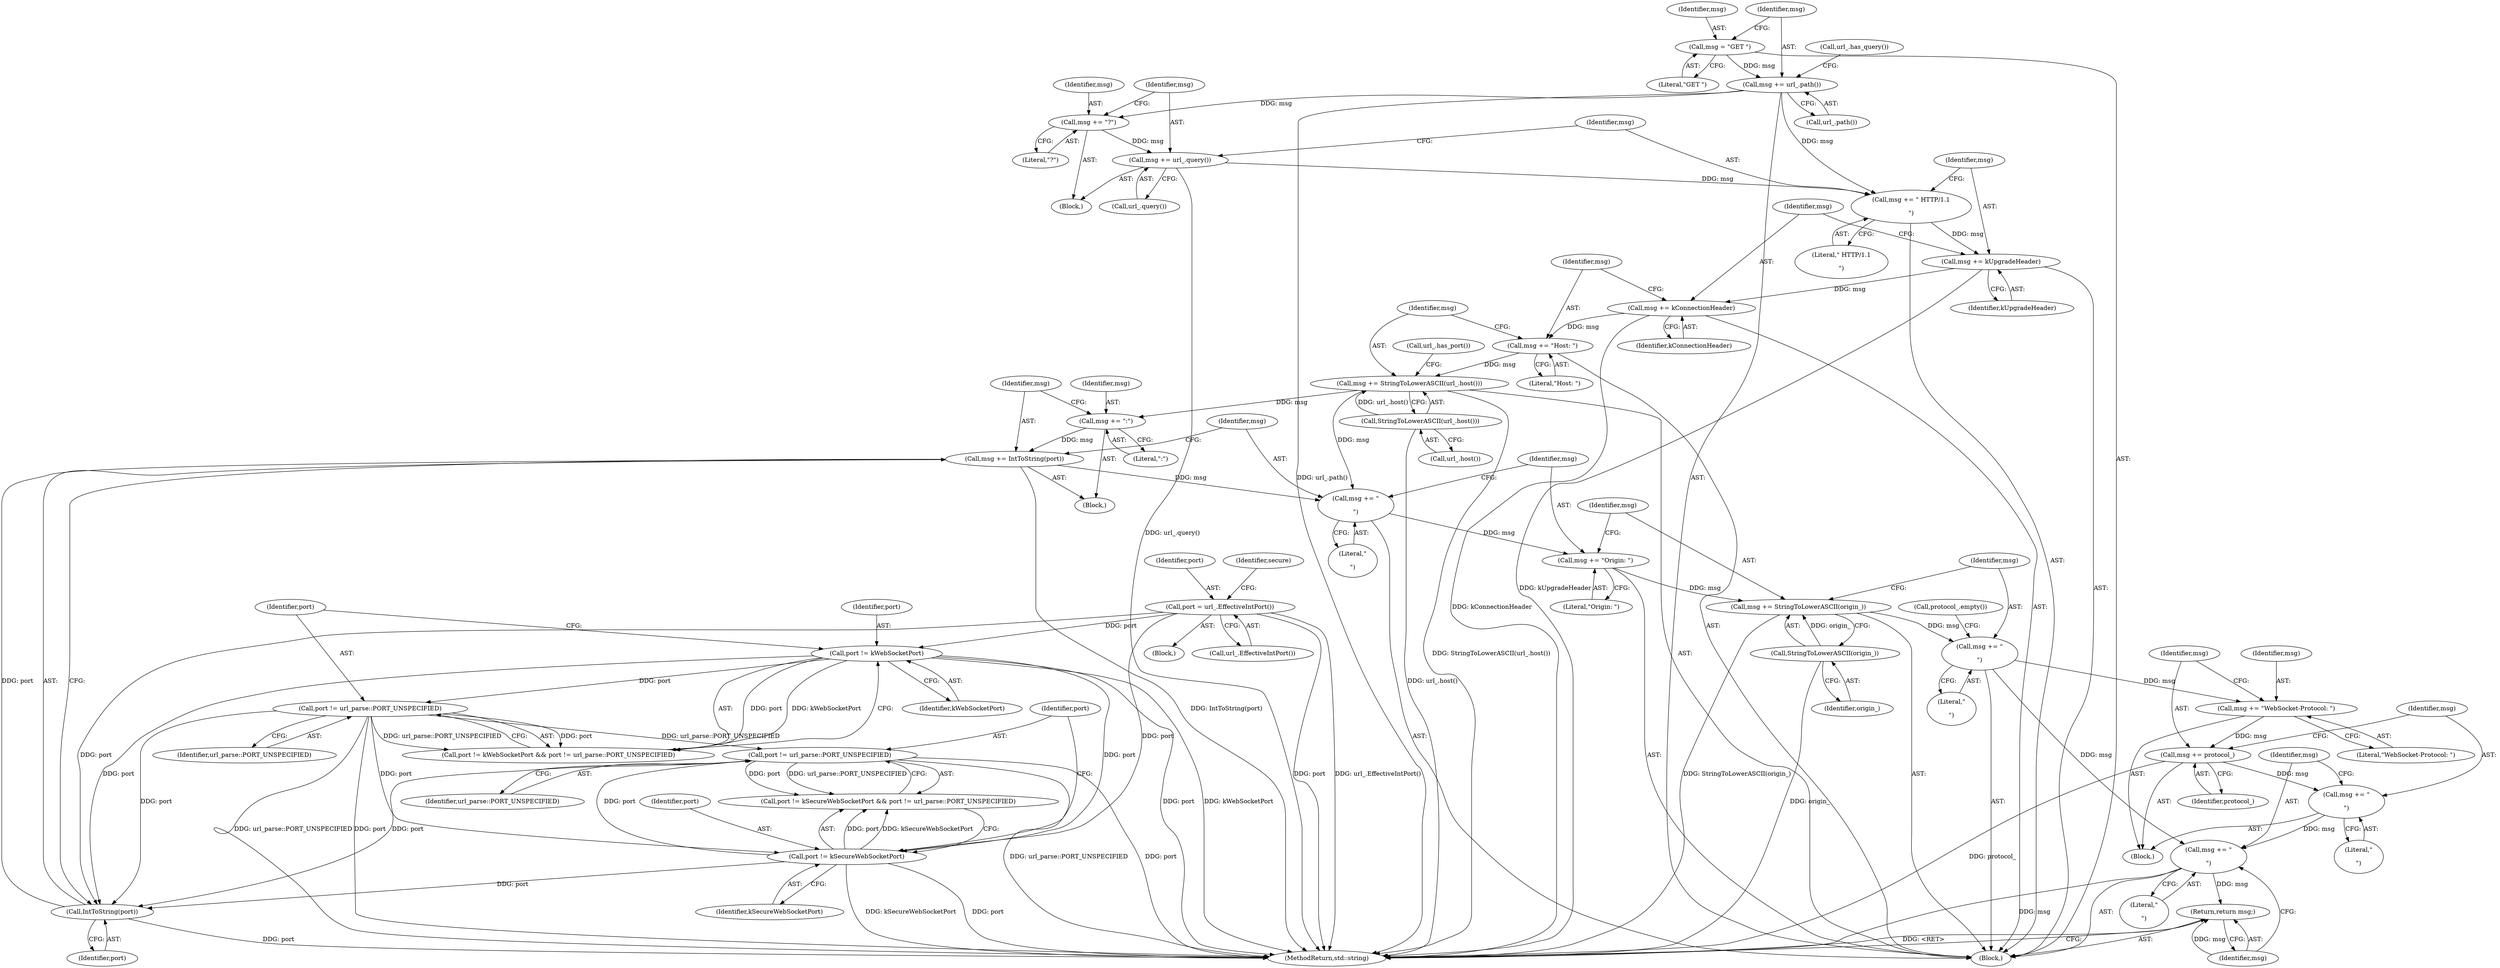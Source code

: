 digraph "1_Chrome_511d0a0a31a54e0cc0f15cb1b977dc9f9b20f0d3_1@del" {
"1000197" [label="(Call,msg += \"\r\n\")"];
"1000194" [label="(Call,msg += protocol_)"];
"1000191" [label="(Call,msg += \"WebSocket-Protocol: \")"];
"1000184" [label="(Call,msg += \"\r\n\")"];
"1000180" [label="(Call,msg += StringToLowerASCII(origin_))"];
"1000182" [label="(Call,StringToLowerASCII(origin_))"];
"1000177" [label="(Call,msg += \"Origin: \")"];
"1000174" [label="(Call,msg += \"\r\n\")"];
"1000170" [label="(Call,msg += IntToString(port))"];
"1000172" [label="(Call,IntToString(port))"];
"1000163" [label="(Call,port != url_parse::PORT_UNSPECIFIED)"];
"1000160" [label="(Call,port != kSecureWebSocketPort)"];
"1000151" [label="(Call,port != kWebSocketPort)"];
"1000142" [label="(Call,port = url_.EffectiveIntPort())"];
"1000154" [label="(Call,port != url_parse::PORT_UNSPECIFIED)"];
"1000167" [label="(Call,msg += \":\")"];
"1000130" [label="(Call,msg += StringToLowerASCII(url_.host()))"];
"1000132" [label="(Call,StringToLowerASCII(url_.host()))"];
"1000127" [label="(Call,msg += \"Host: \")"];
"1000124" [label="(Call,msg += kConnectionHeader)"];
"1000121" [label="(Call,msg += kUpgradeHeader)"];
"1000118" [label="(Call,msg += \" HTTP/1.1\r\n\")"];
"1000106" [label="(Call,msg += url_.path())"];
"1000103" [label="(Call,msg = \"GET \")"];
"1000115" [label="(Call,msg += url_.query())"];
"1000112" [label="(Call,msg += \"?\")"];
"1000200" [label="(Call,msg += \"\r\n\")"];
"1000203" [label="(Return,return msg;)"];
"1000169" [label="(Literal,\":\")"];
"1000126" [label="(Identifier,kConnectionHeader)"];
"1000196" [label="(Identifier,protocol_)"];
"1000103" [label="(Call,msg = \"GET \")"];
"1000104" [label="(Identifier,msg)"];
"1000159" [label="(Call,port != kSecureWebSocketPort && port != url_parse::PORT_UNSPECIFIED)"];
"1000124" [label="(Call,msg += kConnectionHeader)"];
"1000172" [label="(Call,IntToString(port))"];
"1000185" [label="(Identifier,msg)"];
"1000177" [label="(Call,msg += \"Origin: \")"];
"1000111" [label="(Block,)"];
"1000205" [label="(MethodReturn,std::string)"];
"1000202" [label="(Literal,\"\r\n\")"];
"1000176" [label="(Literal,\"\r\n\")"];
"1000199" [label="(Literal,\"\r\n\")"];
"1000195" [label="(Identifier,msg)"];
"1000115" [label="(Call,msg += url_.query())"];
"1000142" [label="(Call,port = url_.EffectiveIntPort())"];
"1000107" [label="(Identifier,msg)"];
"1000121" [label="(Call,msg += kUpgradeHeader)"];
"1000118" [label="(Call,msg += \" HTTP/1.1\r\n\")"];
"1000128" [label="(Identifier,msg)"];
"1000155" [label="(Identifier,port)"];
"1000180" [label="(Call,msg += StringToLowerASCII(origin_))"];
"1000149" [label="(Identifier,secure)"];
"1000179" [label="(Literal,\"Origin: \")"];
"1000127" [label="(Call,msg += \"Host: \")"];
"1000197" [label="(Call,msg += \"\r\n\")"];
"1000165" [label="(Identifier,url_parse::PORT_UNSPECIFIED)"];
"1000193" [label="(Literal,\"WebSocket-Protocol: \")"];
"1000174" [label="(Call,msg += \"\r\n\")"];
"1000171" [label="(Identifier,msg)"];
"1000204" [label="(Identifier,msg)"];
"1000163" [label="(Call,port != url_parse::PORT_UNSPECIFIED)"];
"1000166" [label="(Block,)"];
"1000117" [label="(Call,url_.query())"];
"1000106" [label="(Call,msg += url_.path())"];
"1000119" [label="(Identifier,msg)"];
"1000173" [label="(Identifier,port)"];
"1000108" [label="(Call,url_.path())"];
"1000201" [label="(Identifier,msg)"];
"1000162" [label="(Identifier,kSecureWebSocketPort)"];
"1000161" [label="(Identifier,port)"];
"1000183" [label="(Identifier,origin_)"];
"1000194" [label="(Call,msg += protocol_)"];
"1000144" [label="(Call,url_.EffectiveIntPort())"];
"1000153" [label="(Identifier,kWebSocketPort)"];
"1000113" [label="(Identifier,msg)"];
"1000175" [label="(Identifier,msg)"];
"1000182" [label="(Call,StringToLowerASCII(origin_))"];
"1000150" [label="(Call,port != kWebSocketPort && port != url_parse::PORT_UNSPECIFIED)"];
"1000136" [label="(Block,)"];
"1000156" [label="(Identifier,url_parse::PORT_UNSPECIFIED)"];
"1000135" [label="(Call,url_.has_port())"];
"1000116" [label="(Identifier,msg)"];
"1000189" [label="(Call,protocol_.empty())"];
"1000132" [label="(Call,StringToLowerASCII(url_.host()))"];
"1000122" [label="(Identifier,msg)"];
"1000131" [label="(Identifier,msg)"];
"1000168" [label="(Identifier,msg)"];
"1000186" [label="(Literal,\"\r\n\")"];
"1000123" [label="(Identifier,kUpgradeHeader)"];
"1000164" [label="(Identifier,port)"];
"1000198" [label="(Identifier,msg)"];
"1000151" [label="(Call,port != kWebSocketPort)"];
"1000105" [label="(Literal,\"GET \")"];
"1000200" [label="(Call,msg += \"\r\n\")"];
"1000154" [label="(Call,port != url_parse::PORT_UNSPECIFIED)"];
"1000129" [label="(Literal,\"Host: \")"];
"1000184" [label="(Call,msg += \"\r\n\")"];
"1000143" [label="(Identifier,port)"];
"1000125" [label="(Identifier,msg)"];
"1000110" [label="(Call,url_.has_query())"];
"1000133" [label="(Call,url_.host())"];
"1000167" [label="(Call,msg += \":\")"];
"1000203" [label="(Return,return msg;)"];
"1000170" [label="(Call,msg += IntToString(port))"];
"1000181" [label="(Identifier,msg)"];
"1000191" [label="(Call,msg += \"WebSocket-Protocol: \")"];
"1000160" [label="(Call,port != kSecureWebSocketPort)"];
"1000178" [label="(Identifier,msg)"];
"1000101" [label="(Block,)"];
"1000120" [label="(Literal,\" HTTP/1.1\r\n\")"];
"1000190" [label="(Block,)"];
"1000114" [label="(Literal,\"?\")"];
"1000152" [label="(Identifier,port)"];
"1000112" [label="(Call,msg += \"?\")"];
"1000130" [label="(Call,msg += StringToLowerASCII(url_.host()))"];
"1000192" [label="(Identifier,msg)"];
"1000197" -> "1000190"  [label="AST: "];
"1000197" -> "1000199"  [label="CFG: "];
"1000198" -> "1000197"  [label="AST: "];
"1000199" -> "1000197"  [label="AST: "];
"1000201" -> "1000197"  [label="CFG: "];
"1000194" -> "1000197"  [label="DDG: msg"];
"1000197" -> "1000200"  [label="DDG: msg"];
"1000194" -> "1000190"  [label="AST: "];
"1000194" -> "1000196"  [label="CFG: "];
"1000195" -> "1000194"  [label="AST: "];
"1000196" -> "1000194"  [label="AST: "];
"1000198" -> "1000194"  [label="CFG: "];
"1000194" -> "1000205"  [label="DDG: protocol_"];
"1000191" -> "1000194"  [label="DDG: msg"];
"1000191" -> "1000190"  [label="AST: "];
"1000191" -> "1000193"  [label="CFG: "];
"1000192" -> "1000191"  [label="AST: "];
"1000193" -> "1000191"  [label="AST: "];
"1000195" -> "1000191"  [label="CFG: "];
"1000184" -> "1000191"  [label="DDG: msg"];
"1000184" -> "1000101"  [label="AST: "];
"1000184" -> "1000186"  [label="CFG: "];
"1000185" -> "1000184"  [label="AST: "];
"1000186" -> "1000184"  [label="AST: "];
"1000189" -> "1000184"  [label="CFG: "];
"1000180" -> "1000184"  [label="DDG: msg"];
"1000184" -> "1000200"  [label="DDG: msg"];
"1000180" -> "1000101"  [label="AST: "];
"1000180" -> "1000182"  [label="CFG: "];
"1000181" -> "1000180"  [label="AST: "];
"1000182" -> "1000180"  [label="AST: "];
"1000185" -> "1000180"  [label="CFG: "];
"1000180" -> "1000205"  [label="DDG: StringToLowerASCII(origin_)"];
"1000182" -> "1000180"  [label="DDG: origin_"];
"1000177" -> "1000180"  [label="DDG: msg"];
"1000182" -> "1000183"  [label="CFG: "];
"1000183" -> "1000182"  [label="AST: "];
"1000182" -> "1000205"  [label="DDG: origin_"];
"1000177" -> "1000101"  [label="AST: "];
"1000177" -> "1000179"  [label="CFG: "];
"1000178" -> "1000177"  [label="AST: "];
"1000179" -> "1000177"  [label="AST: "];
"1000181" -> "1000177"  [label="CFG: "];
"1000174" -> "1000177"  [label="DDG: msg"];
"1000174" -> "1000101"  [label="AST: "];
"1000174" -> "1000176"  [label="CFG: "];
"1000175" -> "1000174"  [label="AST: "];
"1000176" -> "1000174"  [label="AST: "];
"1000178" -> "1000174"  [label="CFG: "];
"1000170" -> "1000174"  [label="DDG: msg"];
"1000130" -> "1000174"  [label="DDG: msg"];
"1000170" -> "1000166"  [label="AST: "];
"1000170" -> "1000172"  [label="CFG: "];
"1000171" -> "1000170"  [label="AST: "];
"1000172" -> "1000170"  [label="AST: "];
"1000175" -> "1000170"  [label="CFG: "];
"1000170" -> "1000205"  [label="DDG: IntToString(port)"];
"1000172" -> "1000170"  [label="DDG: port"];
"1000167" -> "1000170"  [label="DDG: msg"];
"1000172" -> "1000173"  [label="CFG: "];
"1000173" -> "1000172"  [label="AST: "];
"1000172" -> "1000205"  [label="DDG: port"];
"1000163" -> "1000172"  [label="DDG: port"];
"1000151" -> "1000172"  [label="DDG: port"];
"1000154" -> "1000172"  [label="DDG: port"];
"1000142" -> "1000172"  [label="DDG: port"];
"1000160" -> "1000172"  [label="DDG: port"];
"1000163" -> "1000159"  [label="AST: "];
"1000163" -> "1000165"  [label="CFG: "];
"1000164" -> "1000163"  [label="AST: "];
"1000165" -> "1000163"  [label="AST: "];
"1000159" -> "1000163"  [label="CFG: "];
"1000163" -> "1000205"  [label="DDG: port"];
"1000163" -> "1000205"  [label="DDG: url_parse::PORT_UNSPECIFIED"];
"1000163" -> "1000159"  [label="DDG: port"];
"1000163" -> "1000159"  [label="DDG: url_parse::PORT_UNSPECIFIED"];
"1000160" -> "1000163"  [label="DDG: port"];
"1000154" -> "1000163"  [label="DDG: url_parse::PORT_UNSPECIFIED"];
"1000160" -> "1000159"  [label="AST: "];
"1000160" -> "1000162"  [label="CFG: "];
"1000161" -> "1000160"  [label="AST: "];
"1000162" -> "1000160"  [label="AST: "];
"1000164" -> "1000160"  [label="CFG: "];
"1000159" -> "1000160"  [label="CFG: "];
"1000160" -> "1000205"  [label="DDG: kSecureWebSocketPort"];
"1000160" -> "1000205"  [label="DDG: port"];
"1000160" -> "1000159"  [label="DDG: port"];
"1000160" -> "1000159"  [label="DDG: kSecureWebSocketPort"];
"1000151" -> "1000160"  [label="DDG: port"];
"1000154" -> "1000160"  [label="DDG: port"];
"1000142" -> "1000160"  [label="DDG: port"];
"1000151" -> "1000150"  [label="AST: "];
"1000151" -> "1000153"  [label="CFG: "];
"1000152" -> "1000151"  [label="AST: "];
"1000153" -> "1000151"  [label="AST: "];
"1000155" -> "1000151"  [label="CFG: "];
"1000150" -> "1000151"  [label="CFG: "];
"1000151" -> "1000205"  [label="DDG: port"];
"1000151" -> "1000205"  [label="DDG: kWebSocketPort"];
"1000151" -> "1000150"  [label="DDG: port"];
"1000151" -> "1000150"  [label="DDG: kWebSocketPort"];
"1000142" -> "1000151"  [label="DDG: port"];
"1000151" -> "1000154"  [label="DDG: port"];
"1000142" -> "1000136"  [label="AST: "];
"1000142" -> "1000144"  [label="CFG: "];
"1000143" -> "1000142"  [label="AST: "];
"1000144" -> "1000142"  [label="AST: "];
"1000149" -> "1000142"  [label="CFG: "];
"1000142" -> "1000205"  [label="DDG: port"];
"1000142" -> "1000205"  [label="DDG: url_.EffectiveIntPort()"];
"1000154" -> "1000150"  [label="AST: "];
"1000154" -> "1000156"  [label="CFG: "];
"1000155" -> "1000154"  [label="AST: "];
"1000156" -> "1000154"  [label="AST: "];
"1000150" -> "1000154"  [label="CFG: "];
"1000154" -> "1000205"  [label="DDG: port"];
"1000154" -> "1000205"  [label="DDG: url_parse::PORT_UNSPECIFIED"];
"1000154" -> "1000150"  [label="DDG: port"];
"1000154" -> "1000150"  [label="DDG: url_parse::PORT_UNSPECIFIED"];
"1000167" -> "1000166"  [label="AST: "];
"1000167" -> "1000169"  [label="CFG: "];
"1000168" -> "1000167"  [label="AST: "];
"1000169" -> "1000167"  [label="AST: "];
"1000171" -> "1000167"  [label="CFG: "];
"1000130" -> "1000167"  [label="DDG: msg"];
"1000130" -> "1000101"  [label="AST: "];
"1000130" -> "1000132"  [label="CFG: "];
"1000131" -> "1000130"  [label="AST: "];
"1000132" -> "1000130"  [label="AST: "];
"1000135" -> "1000130"  [label="CFG: "];
"1000130" -> "1000205"  [label="DDG: StringToLowerASCII(url_.host())"];
"1000132" -> "1000130"  [label="DDG: url_.host()"];
"1000127" -> "1000130"  [label="DDG: msg"];
"1000132" -> "1000133"  [label="CFG: "];
"1000133" -> "1000132"  [label="AST: "];
"1000132" -> "1000205"  [label="DDG: url_.host()"];
"1000127" -> "1000101"  [label="AST: "];
"1000127" -> "1000129"  [label="CFG: "];
"1000128" -> "1000127"  [label="AST: "];
"1000129" -> "1000127"  [label="AST: "];
"1000131" -> "1000127"  [label="CFG: "];
"1000124" -> "1000127"  [label="DDG: msg"];
"1000124" -> "1000101"  [label="AST: "];
"1000124" -> "1000126"  [label="CFG: "];
"1000125" -> "1000124"  [label="AST: "];
"1000126" -> "1000124"  [label="AST: "];
"1000128" -> "1000124"  [label="CFG: "];
"1000124" -> "1000205"  [label="DDG: kConnectionHeader"];
"1000121" -> "1000124"  [label="DDG: msg"];
"1000121" -> "1000101"  [label="AST: "];
"1000121" -> "1000123"  [label="CFG: "];
"1000122" -> "1000121"  [label="AST: "];
"1000123" -> "1000121"  [label="AST: "];
"1000125" -> "1000121"  [label="CFG: "];
"1000121" -> "1000205"  [label="DDG: kUpgradeHeader"];
"1000118" -> "1000121"  [label="DDG: msg"];
"1000118" -> "1000101"  [label="AST: "];
"1000118" -> "1000120"  [label="CFG: "];
"1000119" -> "1000118"  [label="AST: "];
"1000120" -> "1000118"  [label="AST: "];
"1000122" -> "1000118"  [label="CFG: "];
"1000106" -> "1000118"  [label="DDG: msg"];
"1000115" -> "1000118"  [label="DDG: msg"];
"1000106" -> "1000101"  [label="AST: "];
"1000106" -> "1000108"  [label="CFG: "];
"1000107" -> "1000106"  [label="AST: "];
"1000108" -> "1000106"  [label="AST: "];
"1000110" -> "1000106"  [label="CFG: "];
"1000106" -> "1000205"  [label="DDG: url_.path()"];
"1000103" -> "1000106"  [label="DDG: msg"];
"1000106" -> "1000112"  [label="DDG: msg"];
"1000103" -> "1000101"  [label="AST: "];
"1000103" -> "1000105"  [label="CFG: "];
"1000104" -> "1000103"  [label="AST: "];
"1000105" -> "1000103"  [label="AST: "];
"1000107" -> "1000103"  [label="CFG: "];
"1000115" -> "1000111"  [label="AST: "];
"1000115" -> "1000117"  [label="CFG: "];
"1000116" -> "1000115"  [label="AST: "];
"1000117" -> "1000115"  [label="AST: "];
"1000119" -> "1000115"  [label="CFG: "];
"1000115" -> "1000205"  [label="DDG: url_.query()"];
"1000112" -> "1000115"  [label="DDG: msg"];
"1000112" -> "1000111"  [label="AST: "];
"1000112" -> "1000114"  [label="CFG: "];
"1000113" -> "1000112"  [label="AST: "];
"1000114" -> "1000112"  [label="AST: "];
"1000116" -> "1000112"  [label="CFG: "];
"1000200" -> "1000101"  [label="AST: "];
"1000200" -> "1000202"  [label="CFG: "];
"1000201" -> "1000200"  [label="AST: "];
"1000202" -> "1000200"  [label="AST: "];
"1000204" -> "1000200"  [label="CFG: "];
"1000200" -> "1000205"  [label="DDG: msg"];
"1000200" -> "1000203"  [label="DDG: msg"];
"1000203" -> "1000101"  [label="AST: "];
"1000203" -> "1000204"  [label="CFG: "];
"1000204" -> "1000203"  [label="AST: "];
"1000205" -> "1000203"  [label="CFG: "];
"1000203" -> "1000205"  [label="DDG: <RET>"];
"1000204" -> "1000203"  [label="DDG: msg"];
}
